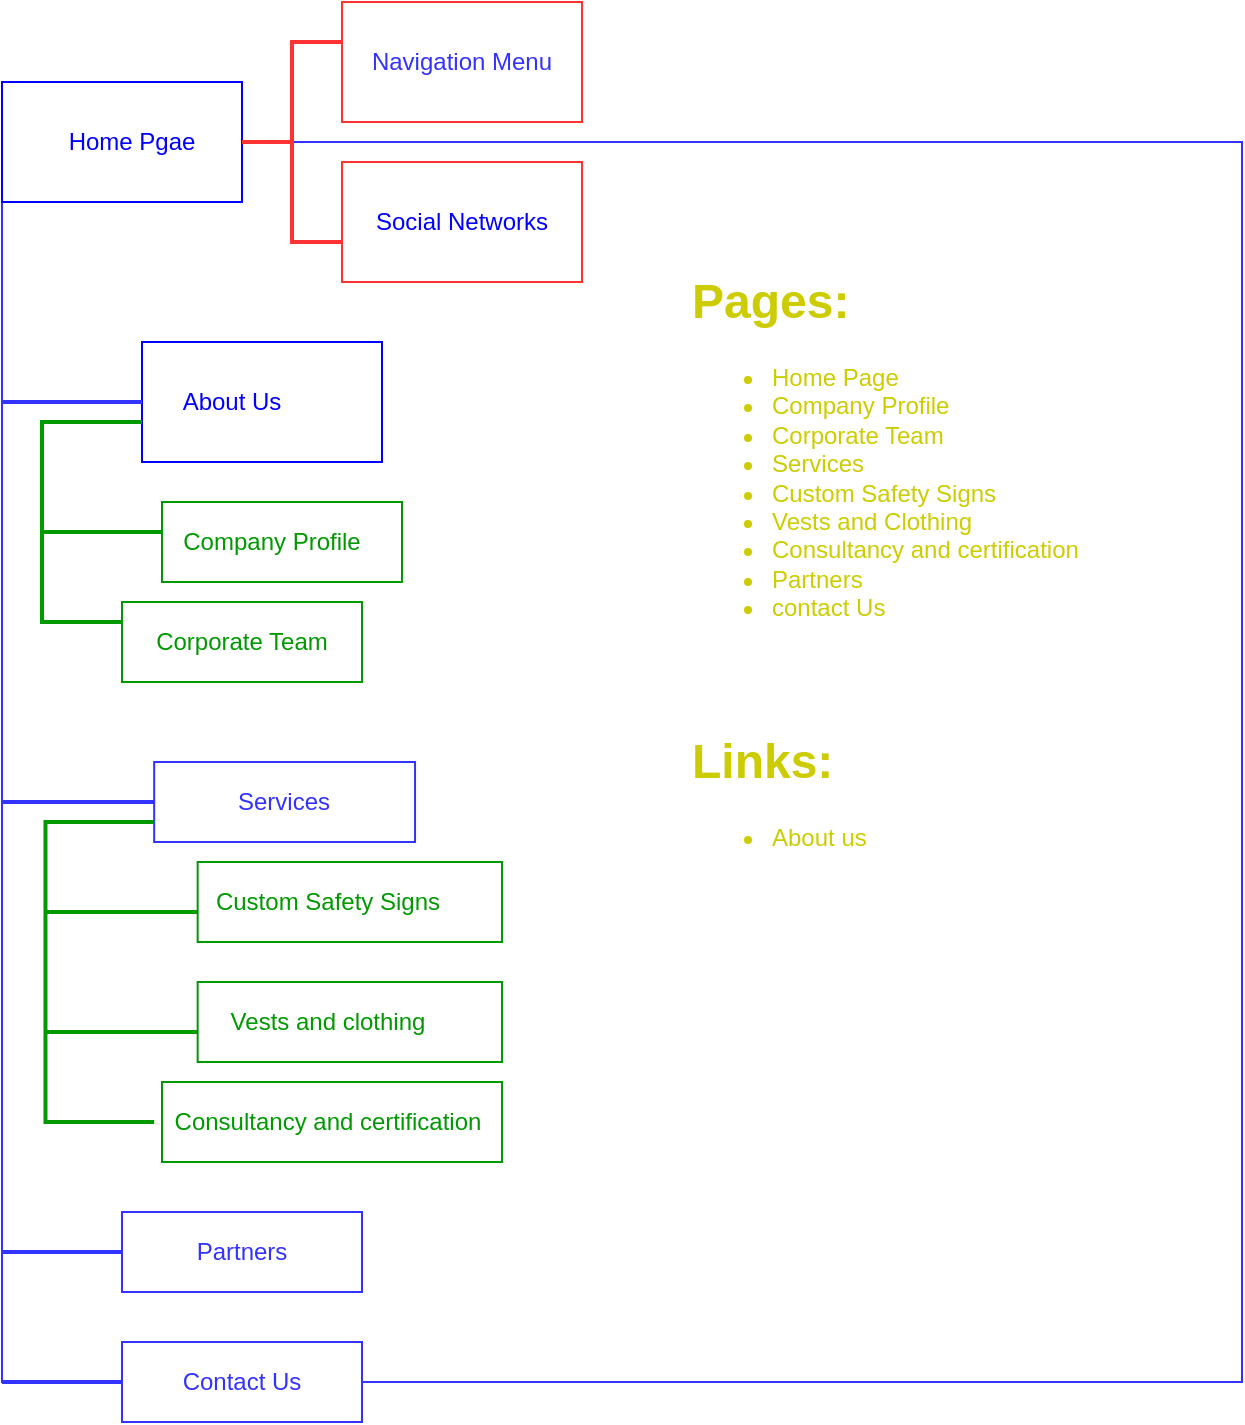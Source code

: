 <mxfile version="13.9.9" type="device"><diagram id="40VhVm3wXRvGN9R4a3OM" name="Page-1"><mxGraphModel dx="1038" dy="607" grid="1" gridSize="10" guides="1" tooltips="1" connect="1" arrows="1" fold="1" page="1" pageScale="1" pageWidth="850" pageHeight="1100" math="0" shadow="0"><root><mxCell id="0"/><mxCell id="1" parent="0"/><mxCell id="lwZQKVOequkO7hLOvzvH-83" value="" style="group" vertex="1" connectable="0" parent="1"><mxGeometry x="130" y="80" width="620" height="710" as="geometry"/></mxCell><mxCell id="lwZQKVOequkO7hLOvzvH-75" value="" style="whiteSpace=wrap;html=1;aspect=fixed;strokeColor=#3333FF;fontColor=#3333FF;" vertex="1" parent="lwZQKVOequkO7hLOvzvH-83"><mxGeometry y="70" width="620" height="620" as="geometry"/></mxCell><mxCell id="lwZQKVOequkO7hLOvzvH-14" value="" style="group" vertex="1" connectable="0" parent="lwZQKVOequkO7hLOvzvH-83"><mxGeometry width="290" height="140" as="geometry"/></mxCell><mxCell id="lwZQKVOequkO7hLOvzvH-3" value="" style="rounded=0;whiteSpace=wrap;html=1;fontColor=#0000FF;strokeColor=#0000FF;" vertex="1" parent="lwZQKVOequkO7hLOvzvH-14"><mxGeometry y="40" width="120" height="60" as="geometry"/></mxCell><mxCell id="lwZQKVOequkO7hLOvzvH-4" value="Home Pgae" style="text;html=1;strokeColor=none;fillColor=none;align=center;verticalAlign=middle;whiteSpace=wrap;rounded=0;fontColor=#0000FF;" vertex="1" parent="lwZQKVOequkO7hLOvzvH-14"><mxGeometry x="30" y="60" width="70" height="20" as="geometry"/></mxCell><mxCell id="lwZQKVOequkO7hLOvzvH-5" value="" style="rounded=0;whiteSpace=wrap;html=1;strokeColor=#FF3333;" vertex="1" parent="lwZQKVOequkO7hLOvzvH-14"><mxGeometry x="170" width="120" height="60" as="geometry"/></mxCell><mxCell id="lwZQKVOequkO7hLOvzvH-6" value="" style="rounded=0;whiteSpace=wrap;html=1;strokeColor=#FF3333;" vertex="1" parent="lwZQKVOequkO7hLOvzvH-14"><mxGeometry x="170" y="80" width="120" height="60" as="geometry"/></mxCell><mxCell id="lwZQKVOequkO7hLOvzvH-10" value="" style="strokeWidth=2;html=1;shape=mxgraph.flowchart.annotation_2;align=left;labelPosition=right;pointerEvents=1;strokeColor=#FF3333;" vertex="1" parent="lwZQKVOequkO7hLOvzvH-14"><mxGeometry x="120" y="20" width="50" height="100" as="geometry"/></mxCell><mxCell id="lwZQKVOequkO7hLOvzvH-11" value="Navigation Menu" style="text;html=1;strokeColor=none;fillColor=none;align=center;verticalAlign=middle;whiteSpace=wrap;rounded=0;fontColor=#3333FF;" vertex="1" parent="lwZQKVOequkO7hLOvzvH-14"><mxGeometry x="180" y="20" width="100" height="20" as="geometry"/></mxCell><mxCell id="lwZQKVOequkO7hLOvzvH-12" value="Social Networks" style="text;html=1;strokeColor=none;fillColor=none;align=center;verticalAlign=middle;whiteSpace=wrap;rounded=0;fontColor=#0000FF;" vertex="1" parent="lwZQKVOequkO7hLOvzvH-14"><mxGeometry x="180" y="100" width="100" height="20" as="geometry"/></mxCell><mxCell id="lwZQKVOequkO7hLOvzvH-19" value="" style="rounded=0;whiteSpace=wrap;html=1;strokeColor=#0000FF;" vertex="1" parent="lwZQKVOequkO7hLOvzvH-83"><mxGeometry x="70" y="170" width="120" height="60" as="geometry"/></mxCell><mxCell id="lwZQKVOequkO7hLOvzvH-20" value="About Us" style="text;html=1;strokeColor=none;fillColor=none;align=center;verticalAlign=middle;whiteSpace=wrap;rounded=0;fontColor=#0000FF;" vertex="1" parent="lwZQKVOequkO7hLOvzvH-83"><mxGeometry x="75" y="380" width="90" height="20" as="geometry"/></mxCell><mxCell id="lwZQKVOequkO7hLOvzvH-22" value="" style="line;strokeWidth=2;html=1;strokeColor=#3333FF;" vertex="1" parent="lwZQKVOequkO7hLOvzvH-83"><mxGeometry y="195" width="70" height="10" as="geometry"/></mxCell><mxCell id="lwZQKVOequkO7hLOvzvH-24" value="" style="strokeWidth=2;html=1;shape=mxgraph.flowchart.annotation_1;align=left;pointerEvents=1;strokeColor=#009900;" vertex="1" parent="lwZQKVOequkO7hLOvzvH-83"><mxGeometry x="20" y="210" width="50" height="100" as="geometry"/></mxCell><mxCell id="lwZQKVOequkO7hLOvzvH-25" value="" style="line;strokeWidth=2;html=1;strokeColor=#009900;" vertex="1" parent="lwZQKVOequkO7hLOvzvH-83"><mxGeometry x="20" y="260" width="70" height="10" as="geometry"/></mxCell><mxCell id="lwZQKVOequkO7hLOvzvH-26" value="" style="rounded=0;whiteSpace=wrap;html=1;strokeColor=#009900;" vertex="1" parent="lwZQKVOequkO7hLOvzvH-83"><mxGeometry x="80" y="250" width="120" height="40" as="geometry"/></mxCell><mxCell id="lwZQKVOequkO7hLOvzvH-27" value="" style="rounded=0;whiteSpace=wrap;html=1;strokeColor=#009900;" vertex="1" parent="lwZQKVOequkO7hLOvzvH-83"><mxGeometry x="60" y="300" width="120" height="40" as="geometry"/></mxCell><mxCell id="lwZQKVOequkO7hLOvzvH-29" value="&lt;font color=&quot;#009900&quot;&gt;Company Profile&lt;/font&gt;" style="text;html=1;align=center;verticalAlign=middle;whiteSpace=wrap;rounded=0;" vertex="1" parent="lwZQKVOequkO7hLOvzvH-83"><mxGeometry x="80" y="260" width="110" height="20" as="geometry"/></mxCell><mxCell id="lwZQKVOequkO7hLOvzvH-30" value="Corporate Team" style="text;html=1;strokeColor=none;fillColor=none;align=center;verticalAlign=middle;whiteSpace=wrap;rounded=0;fontColor=#009900;" vertex="1" parent="lwZQKVOequkO7hLOvzvH-83"><mxGeometry x="65" y="310" width="110" height="20" as="geometry"/></mxCell><mxCell id="lwZQKVOequkO7hLOvzvH-34" value="About Us" style="text;html=1;strokeColor=none;fillColor=none;align=center;verticalAlign=middle;whiteSpace=wrap;rounded=0;fontColor=#0000FF;" vertex="1" parent="lwZQKVOequkO7hLOvzvH-83"><mxGeometry x="70" y="190" width="90" height="20" as="geometry"/></mxCell><mxCell id="lwZQKVOequkO7hLOvzvH-40" value="" style="rounded=0;whiteSpace=wrap;html=1;strokeColor=#009900;" vertex="1" parent="lwZQKVOequkO7hLOvzvH-83"><mxGeometry x="80" y="540" width="170" height="40" as="geometry"/></mxCell><mxCell id="lwZQKVOequkO7hLOvzvH-61" value="" style="line;strokeWidth=2;html=1;strokeColor=#3333FF;" vertex="1" parent="lwZQKVOequkO7hLOvzvH-83"><mxGeometry y="395" width="76.087" height="10" as="geometry"/></mxCell><mxCell id="lwZQKVOequkO7hLOvzvH-62" value="Services" style="rounded=0;whiteSpace=wrap;html=1;strokeColor=#3333FF;fontColor=#3333FF;" vertex="1" parent="lwZQKVOequkO7hLOvzvH-83"><mxGeometry x="76.087" y="380" width="130.435" height="40" as="geometry"/></mxCell><mxCell id="lwZQKVOequkO7hLOvzvH-63" value="" style="strokeWidth=2;html=1;shape=mxgraph.flowchart.annotation_1;align=left;pointerEvents=1;strokeColor=#009900;" vertex="1" parent="lwZQKVOequkO7hLOvzvH-83"><mxGeometry x="21.739" y="410" width="54.348" height="150" as="geometry"/></mxCell><mxCell id="lwZQKVOequkO7hLOvzvH-64" value="" style="line;strokeWidth=2;html=1;strokeColor=#009900;" vertex="1" parent="lwZQKVOequkO7hLOvzvH-83"><mxGeometry x="21.739" y="450" width="76.087" height="10" as="geometry"/></mxCell><mxCell id="lwZQKVOequkO7hLOvzvH-65" value="" style="line;strokeWidth=2;html=1;strokeColor=#009900;" vertex="1" parent="lwZQKVOequkO7hLOvzvH-83"><mxGeometry x="21.739" y="510" width="76.087" height="10" as="geometry"/></mxCell><mxCell id="lwZQKVOequkO7hLOvzvH-66" value="" style="rounded=0;whiteSpace=wrap;html=1;strokeColor=#009900;" vertex="1" parent="lwZQKVOequkO7hLOvzvH-83"><mxGeometry x="97.826" y="430" width="152.174" height="40" as="geometry"/></mxCell><mxCell id="lwZQKVOequkO7hLOvzvH-67" value="" style="rounded=0;whiteSpace=wrap;html=1;strokeColor=#009900;" vertex="1" parent="lwZQKVOequkO7hLOvzvH-83"><mxGeometry x="97.826" y="490" width="152.174" height="40" as="geometry"/></mxCell><mxCell id="lwZQKVOequkO7hLOvzvH-68" value="Custom Safety Signs" style="text;html=1;strokeColor=none;fillColor=none;align=center;verticalAlign=middle;whiteSpace=wrap;rounded=0;fontColor=#009900;" vertex="1" parent="lwZQKVOequkO7hLOvzvH-83"><mxGeometry x="103.261" y="440" width="119.565" height="20" as="geometry"/></mxCell><mxCell id="lwZQKVOequkO7hLOvzvH-69" value="Vests and clothing" style="text;html=1;strokeColor=none;fillColor=none;align=center;verticalAlign=middle;whiteSpace=wrap;rounded=0;fontColor=#009900;" vertex="1" parent="lwZQKVOequkO7hLOvzvH-83"><mxGeometry x="103.261" y="500" width="119.565" height="20" as="geometry"/></mxCell><mxCell id="lwZQKVOequkO7hLOvzvH-70" value="Consultancy and certification" style="text;html=1;strokeColor=none;fillColor=none;align=center;verticalAlign=middle;whiteSpace=wrap;rounded=0;fontColor=#009900;" vertex="1" parent="lwZQKVOequkO7hLOvzvH-83"><mxGeometry x="76.087" y="550" width="173.913" height="20" as="geometry"/></mxCell><mxCell id="lwZQKVOequkO7hLOvzvH-76" value="" style="group" vertex="1" connectable="0" parent="lwZQKVOequkO7hLOvzvH-83"><mxGeometry y="605" width="180" height="40" as="geometry"/></mxCell><mxCell id="lwZQKVOequkO7hLOvzvH-44" value="" style="line;strokeWidth=2;html=1;strokeColor=#3333FF;" vertex="1" parent="lwZQKVOequkO7hLOvzvH-76"><mxGeometry y="15" width="70" height="10" as="geometry"/></mxCell><mxCell id="lwZQKVOequkO7hLOvzvH-45" value="Partners" style="rounded=0;whiteSpace=wrap;html=1;strokeColor=#3333FF;fontColor=#3333FF;" vertex="1" parent="lwZQKVOequkO7hLOvzvH-76"><mxGeometry x="60" width="120" height="40" as="geometry"/></mxCell><mxCell id="lwZQKVOequkO7hLOvzvH-77" value="" style="group" vertex="1" connectable="0" parent="lwZQKVOequkO7hLOvzvH-83"><mxGeometry y="670" width="180" height="40" as="geometry"/></mxCell><mxCell id="lwZQKVOequkO7hLOvzvH-78" value="" style="line;strokeWidth=2;html=1;strokeColor=#3333FF;" vertex="1" parent="lwZQKVOequkO7hLOvzvH-77"><mxGeometry y="15" width="70" height="10" as="geometry"/></mxCell><mxCell id="lwZQKVOequkO7hLOvzvH-79" value="Contact Us" style="rounded=0;whiteSpace=wrap;html=1;strokeColor=#3333FF;fontColor=#3333FF;" vertex="1" parent="lwZQKVOequkO7hLOvzvH-77"><mxGeometry x="60" width="120" height="40" as="geometry"/></mxCell><mxCell id="lwZQKVOequkO7hLOvzvH-80" value="&lt;h1&gt;&lt;font&gt;Pages:&lt;/font&gt;&lt;/h1&gt;&lt;div&gt;&lt;ul&gt;&lt;li&gt;&lt;font&gt;Home Page&lt;/font&gt;&lt;/li&gt;&lt;li&gt;&lt;font&gt;Company Profile&lt;/font&gt;&lt;/li&gt;&lt;li&gt;&lt;font&gt;Corporate Team&lt;/font&gt;&lt;/li&gt;&lt;li&gt;&lt;font&gt;Services&amp;nbsp;&lt;/font&gt;&lt;/li&gt;&lt;li&gt;&lt;font&gt;Custom Safety Signs&lt;/font&gt;&lt;/li&gt;&lt;li&gt;&lt;font&gt;Vests and Clothing&lt;/font&gt;&lt;/li&gt;&lt;li&gt;&lt;font&gt;Consultancy and certification&lt;/font&gt;&lt;/li&gt;&lt;li&gt;&lt;font&gt;Partners&lt;/font&gt;&lt;/li&gt;&lt;li&gt;&lt;font&gt;contact Us&lt;/font&gt;&lt;/li&gt;&lt;/ul&gt;&lt;/div&gt;" style="text;html=1;strokeColor=none;fillColor=none;spacing=5;spacingTop=-20;whiteSpace=wrap;overflow=hidden;rounded=0;fontColor=#CCCC00;" vertex="1" parent="lwZQKVOequkO7hLOvzvH-83"><mxGeometry x="340" y="130" width="220" height="200" as="geometry"/></mxCell><mxCell id="lwZQKVOequkO7hLOvzvH-82" value="&lt;h1&gt;Links:&lt;/h1&gt;&lt;div&gt;&lt;ul&gt;&lt;li&gt;About us&lt;/li&gt;&lt;/ul&gt;&lt;/div&gt;" style="text;html=1;strokeColor=none;fillColor=none;spacing=5;spacingTop=-20;whiteSpace=wrap;overflow=hidden;rounded=0;fontColor=#CCCC00;" vertex="1" parent="lwZQKVOequkO7hLOvzvH-83"><mxGeometry x="340" y="360" width="190" height="120" as="geometry"/></mxCell></root></mxGraphModel></diagram></mxfile>